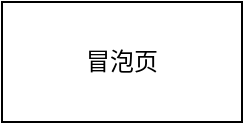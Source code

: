 <mxfile version="21.1.4" type="github">
  <diagram name="第 1 页" id="78qTR4Lbd2t5by9yKB7Y">
    <mxGraphModel dx="1505" dy="844" grid="0" gridSize="10" guides="1" tooltips="1" connect="1" arrows="1" fold="1" page="0" pageScale="1" pageWidth="3300" pageHeight="4681" math="0" shadow="0">
      <root>
        <mxCell id="0" />
        <mxCell id="1" parent="0" />
        <mxCell id="cU2cpRMqaWGYMPGUyTs9-1" value="冒泡页" style="rounded=0;whiteSpace=wrap;html=1;" vertex="1" parent="1">
          <mxGeometry x="308" y="308" width="120" height="60" as="geometry" />
        </mxCell>
      </root>
    </mxGraphModel>
  </diagram>
</mxfile>
